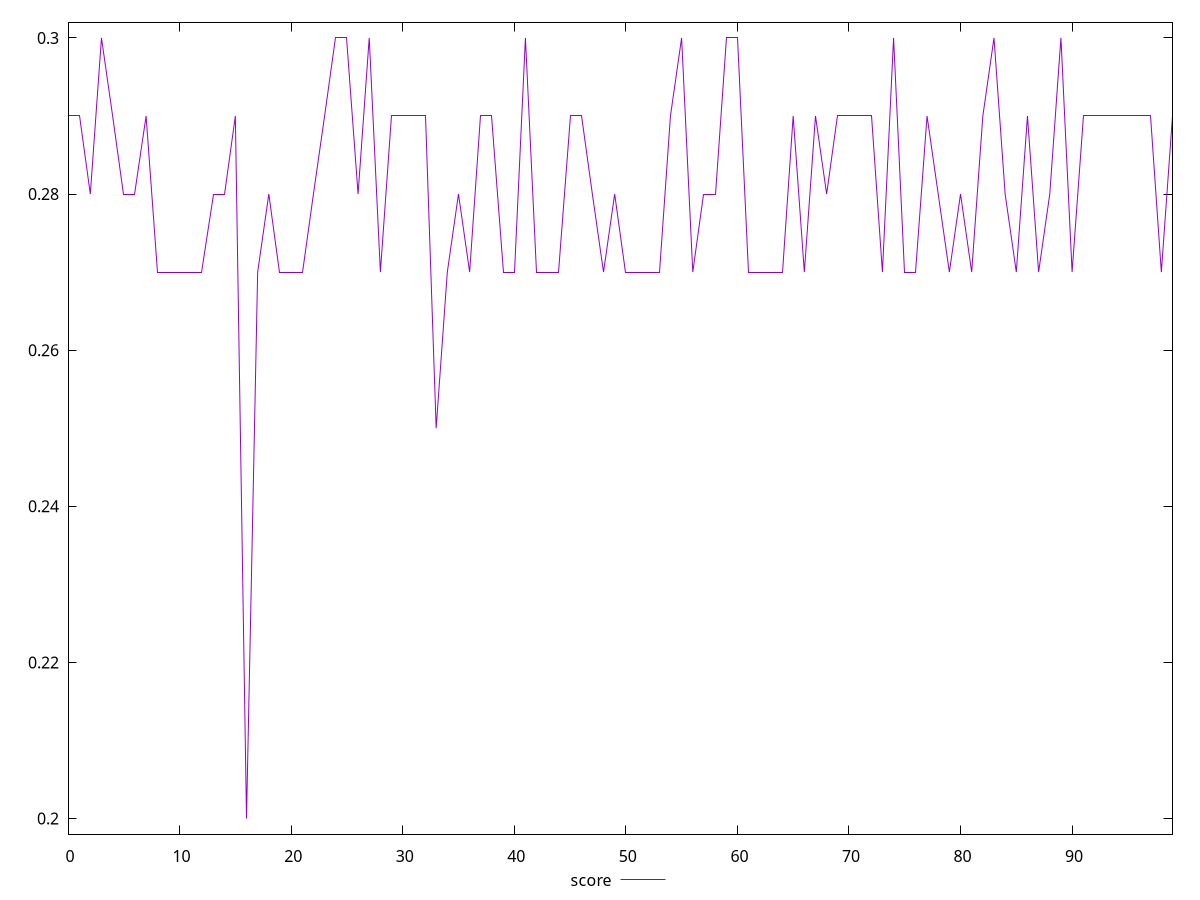 reset

$score <<EOF
0 0.29
1 0.29
2 0.28
3 0.3
4 0.29
5 0.28
6 0.28
7 0.29
8 0.27
9 0.27
10 0.27
11 0.27
12 0.27
13 0.28
14 0.28
15 0.29
16 0.2
17 0.27
18 0.28
19 0.27
20 0.27
21 0.27
22 0.28
23 0.29
24 0.3
25 0.3
26 0.28
27 0.3
28 0.27
29 0.29
30 0.29
31 0.29
32 0.29
33 0.25
34 0.27
35 0.28
36 0.27
37 0.29
38 0.29
39 0.27
40 0.27
41 0.3
42 0.27
43 0.27
44 0.27
45 0.29
46 0.29
47 0.28
48 0.27
49 0.28
50 0.27
51 0.27
52 0.27
53 0.27
54 0.29
55 0.3
56 0.27
57 0.28
58 0.28
59 0.3
60 0.3
61 0.27
62 0.27
63 0.27
64 0.27
65 0.29
66 0.27
67 0.29
68 0.28
69 0.29
70 0.29
71 0.29
72 0.29
73 0.27
74 0.3
75 0.27
76 0.27
77 0.29
78 0.28
79 0.27
80 0.28
81 0.27
82 0.29
83 0.3
84 0.28
85 0.27
86 0.29
87 0.27
88 0.28
89 0.3
90 0.27
91 0.29
92 0.29
93 0.29
94 0.29
95 0.29
96 0.29
97 0.29
98 0.27
99 0.29
EOF

set key outside below
set xrange [0:99]
set yrange [0.198:0.302]
set trange [0.198:0.302]
set terminal svg size 640, 500 enhanced background rgb 'white'
set output "report_00017_2021-02-10T15-08-03.406Z/uses-text-compression/samples/pages+cached+noadtech/score/values.svg"

plot $score title "score" with line

reset
